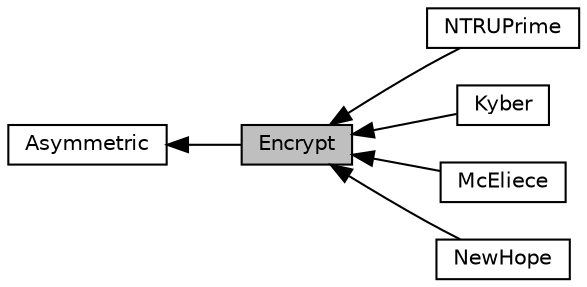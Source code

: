 digraph "Encrypt"
{
  edge [fontname="Helvetica",fontsize="10",labelfontname="Helvetica",labelfontsize="10"];
  node [fontname="Helvetica",fontsize="10",shape=box];
  rankdir=LR;
  Node5 [label="NTRUPrime",height=0.2,width=0.4,color="black", fillcolor="white", style="filled",URL="$group___n_t_r_u_prime.html",tooltip="The NTRUPrime Cipher Namespace."];
  Node4 [label="Kyber",height=0.2,width=0.4,color="black", fillcolor="white", style="filled",URL="$group___kyber.html",tooltip="The McEliece Cipher Namespace."];
  Node3 [label="McEliece",height=0.2,width=0.4,color="black", fillcolor="white", style="filled",URL="$group___mc_eliece.html",tooltip="The McEliece Cipher Namespace."];
  Node2 [label="Asymmetric",height=0.2,width=0.4,color="black", fillcolor="white", style="filled",URL="$group___asymmetric.html",tooltip="Asymmetric Ciphers Namespace."];
  Node1 [label="Encrypt",height=0.2,width=0.4,color="black", fillcolor="grey75", style="filled", fontcolor="black",tooltip="Asymmetric Ciphers Namespace."];
  Node6 [label="NewHope",height=0.2,width=0.4,color="black", fillcolor="white", style="filled",URL="$group___new_hope.html",tooltip="The NewHope Cipher Namespace."];
  Node2->Node1 [shape=plaintext, dir="back", style="solid"];
  Node1->Node3 [shape=plaintext, dir="back", style="solid"];
  Node1->Node4 [shape=plaintext, dir="back", style="solid"];
  Node1->Node5 [shape=plaintext, dir="back", style="solid"];
  Node1->Node6 [shape=plaintext, dir="back", style="solid"];
}
